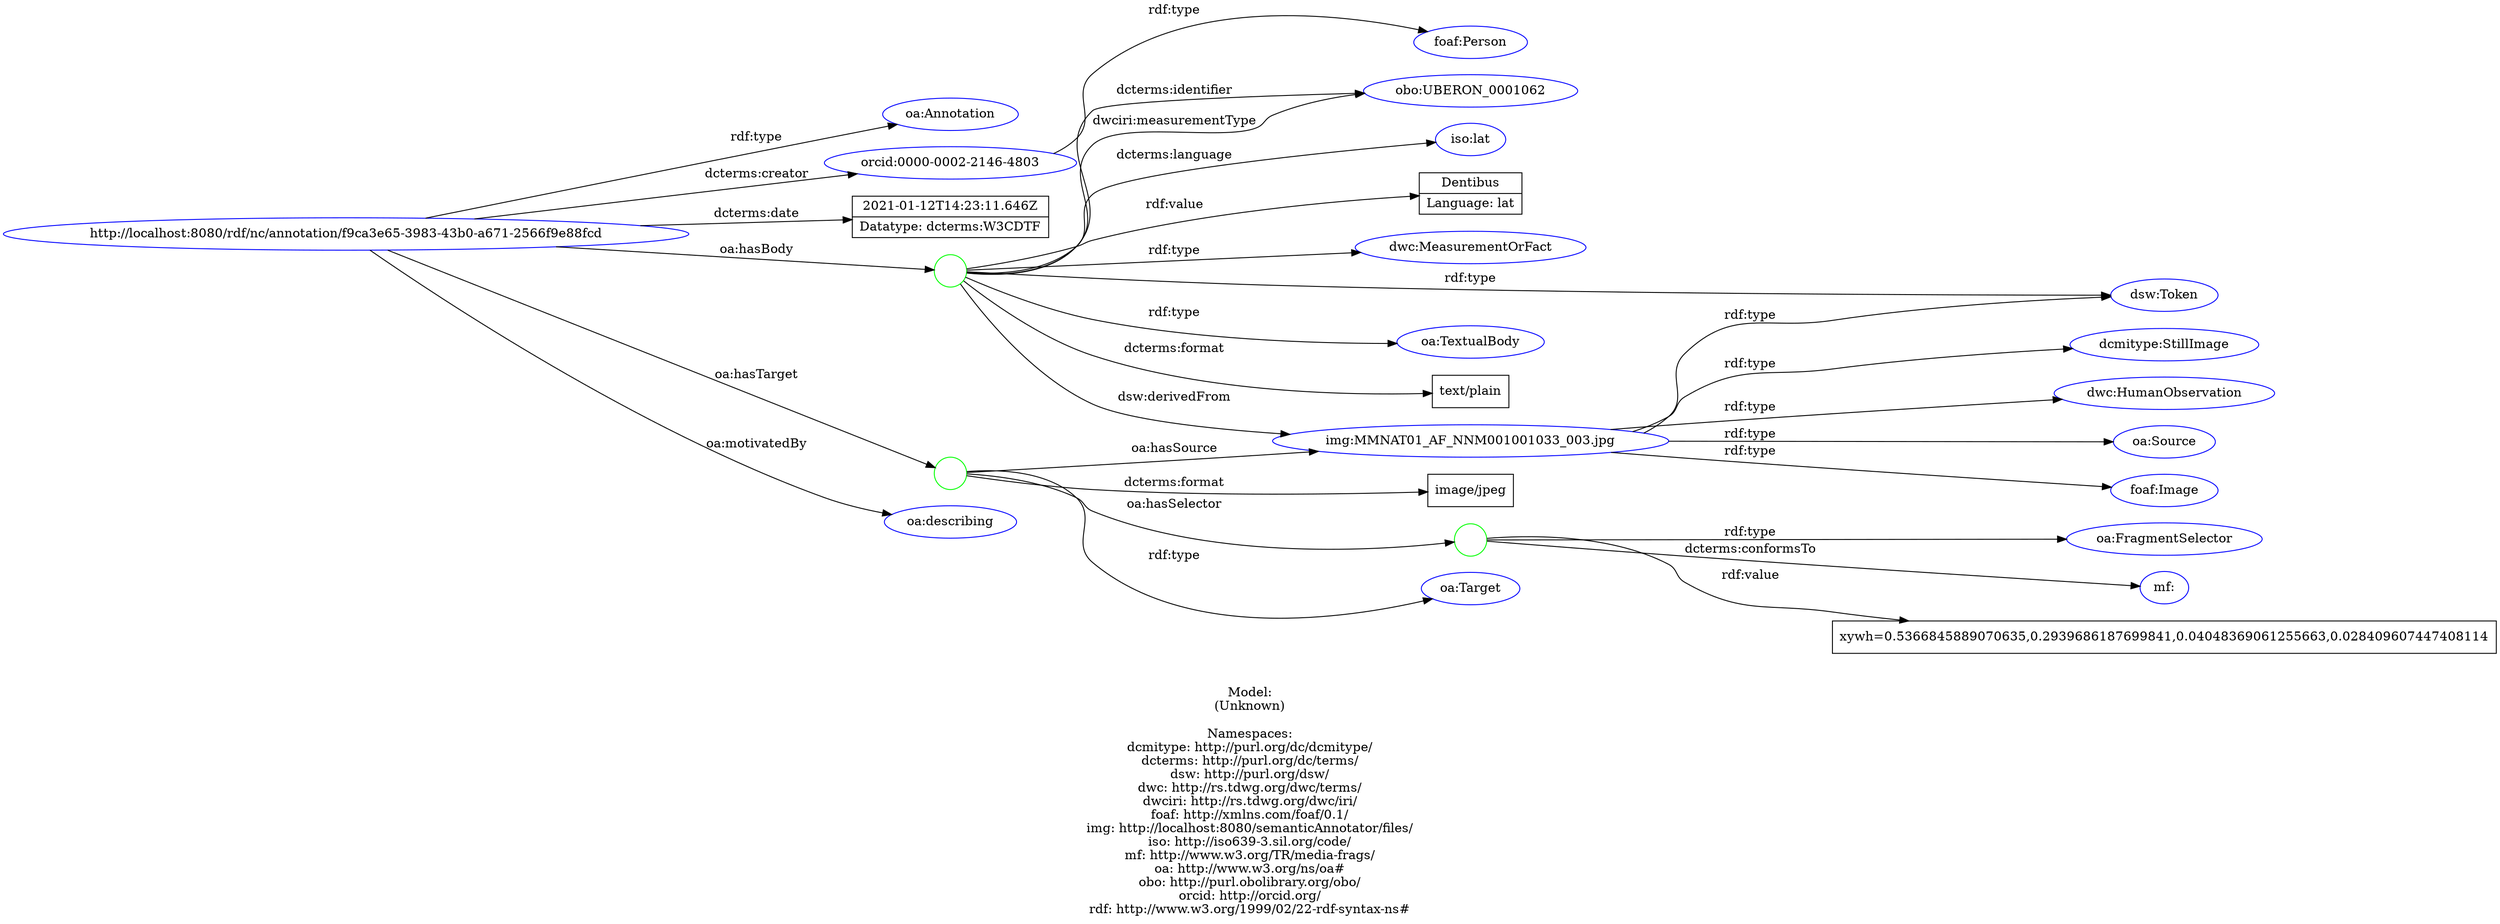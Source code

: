 digraph {
	rankdir = LR;
	charset="utf-8";

	"Rhttp://localhost:8080/rdf/nc/annotation/f9ca3e65-3983-43b0-a671-2566f9e88fcd" -> "Roa:Annotation" [ label="rdf:type" ];
	"Rhttp://localhost:8080/rdf/nc/annotation/f9ca3e65-3983-43b0-a671-2566f9e88fcd" -> "Rorcid:0000-0002-2146-4803" [ label="dcterms:creator" ];
	"Rhttp://localhost:8080/rdf/nc/annotation/f9ca3e65-3983-43b0-a671-2566f9e88fcd" -> "L2021-01-12T14:23:11.646Z|Datatype: dcterms:W3CDTF" [ label="dcterms:date" ];
	"Rhttp://localhost:8080/rdf/nc/annotation/f9ca3e65-3983-43b0-a671-2566f9e88fcd" -> "B_:node1f0gq2gelx32" [ label="oa:hasBody" ];
	"B_:node1f0gq2gelx32" -> "Rdsw:Token" [ label="rdf:type" ];
	"B_:node1f0gq2gelx32" -> "Rdwc:MeasurementOrFact" [ label="rdf:type" ];
	"B_:node1f0gq2gelx32" -> "Roa:TextualBody" [ label="rdf:type" ];
	"B_:node1f0gq2gelx32" -> "Ltext/plain" [ label="dcterms:format" ];
	"B_:node1f0gq2gelx32" -> "Robo:UBERON_0001062" [ label="dcterms:identifier" ];
	"B_:node1f0gq2gelx32" -> "Riso:lat" [ label="dcterms:language" ];
	"B_:node1f0gq2gelx32" -> "Rimg:MMNAT01_AF_NNM001001033_003.jpg" [ label="dsw:derivedFrom" ];
	"B_:node1f0gq2gelx32" -> "Robo:UBERON_0001062" [ label="dwciri:measurementType" ];
	"B_:node1f0gq2gelx32" -> "LDentibus|Language: lat" [ label="rdf:value" ];
	"Rhttp://localhost:8080/rdf/nc/annotation/f9ca3e65-3983-43b0-a671-2566f9e88fcd" -> "B_:node1f0gq2gelx31" [ label="oa:hasTarget" ];
	"B_:node1f0gq2gelx31" -> "Roa:Target" [ label="rdf:type" ];
	"B_:node1f0gq2gelx31" -> "Limage/jpeg" [ label="dcterms:format" ];
	"B_:node1f0gq2gelx31" -> "B_:node1f0gq2gelx34" [ label="oa:hasSelector" ];
	"B_:node1f0gq2gelx34" -> "Roa:FragmentSelector" [ label="rdf:type" ];
	"B_:node1f0gq2gelx34" -> "Rmf:" [ label="dcterms:conformsTo" ];
	"B_:node1f0gq2gelx34" -> "Lxywh=0.5366845889070635,0.2939686187699841,0.04048369061255663,0.028409607447408114" [ label="rdf:value" ];
	"B_:node1f0gq2gelx31" -> "Rimg:MMNAT01_AF_NNM001001033_003.jpg" [ label="oa:hasSource" ];
	"Rhttp://localhost:8080/rdf/nc/annotation/f9ca3e65-3983-43b0-a671-2566f9e88fcd" -> "Roa:describing" [ label="oa:motivatedBy" ];
	"Rorcid:0000-0002-2146-4803" -> "Rfoaf:Person" [ label="rdf:type" ];
	"Rimg:MMNAT01_AF_NNM001001033_003.jpg" -> "Rdcmitype:StillImage" [ label="rdf:type" ];
	"Rimg:MMNAT01_AF_NNM001001033_003.jpg" -> "Rdsw:Token" [ label="rdf:type" ];
	"Rimg:MMNAT01_AF_NNM001001033_003.jpg" -> "Rdwc:HumanObservation" [ label="rdf:type" ];
	"Rimg:MMNAT01_AF_NNM001001033_003.jpg" -> "Roa:Source" [ label="rdf:type" ];
	"Rimg:MMNAT01_AF_NNM001001033_003.jpg" -> "Rfoaf:Image" [ label="rdf:type" ];

	// Resources
	"Rhttp://localhost:8080/rdf/nc/annotation/f9ca3e65-3983-43b0-a671-2566f9e88fcd" [ label="http://localhost:8080/rdf/nc/annotation/f9ca3e65-3983-43b0-a671-2566f9e88fcd", shape = ellipse, color = blue ];
	"Roa:Annotation" [ label="oa:Annotation", shape = ellipse, color = blue ];
	"Rorcid:0000-0002-2146-4803" [ label="orcid:0000-0002-2146-4803", shape = ellipse, color = blue ];
	"Rdsw:Token" [ label="dsw:Token", shape = ellipse, color = blue ];
	"Rdwc:MeasurementOrFact" [ label="dwc:MeasurementOrFact", shape = ellipse, color = blue ];
	"Roa:TextualBody" [ label="oa:TextualBody", shape = ellipse, color = blue ];
	"Robo:UBERON_0001062" [ label="obo:UBERON_0001062", shape = ellipse, color = blue ];
	"Riso:lat" [ label="iso:lat", shape = ellipse, color = blue ];
	"Rimg:MMNAT01_AF_NNM001001033_003.jpg" [ label="img:MMNAT01_AF_NNM001001033_003.jpg", shape = ellipse, color = blue ];
	"Roa:Target" [ label="oa:Target", shape = ellipse, color = blue ];
	"Roa:FragmentSelector" [ label="oa:FragmentSelector", shape = ellipse, color = blue ];
	"Rmf:" [ label="mf:", shape = ellipse, color = blue ];
	"Roa:describing" [ label="oa:describing", shape = ellipse, color = blue ];
	"Rfoaf:Person" [ label="foaf:Person", shape = ellipse, color = blue ];
	"Rdcmitype:StillImage" [ label="dcmitype:StillImage", shape = ellipse, color = blue ];
	"Rdwc:HumanObservation" [ label="dwc:HumanObservation", shape = ellipse, color = blue ];
	"Roa:Source" [ label="oa:Source", shape = ellipse, color = blue ];
	"Rfoaf:Image" [ label="foaf:Image", shape = ellipse, color = blue ];

	// Anonymous nodes
	"B_:node1f0gq2gelx32" [ label="", shape = circle, color = green ];
	"B_:node1f0gq2gelx31" [ label="", shape = circle, color = green ];
	"B_:node1f0gq2gelx34" [ label="", shape = circle, color = green ];

	// Literals
	"L2021-01-12T14:23:11.646Z|Datatype: dcterms:W3CDTF" [ label="2021-01-12T14:23:11.646Z|Datatype: dcterms:W3CDTF", shape = record ];
	"Ltext/plain" [ label="text/plain", shape = record ];
	"LDentibus|Language: lat" [ label="Dentibus|Language: lat", shape = record ];
	"Limage/jpeg" [ label="image/jpeg", shape = record ];
	"Lxywh=0.5366845889070635,0.2939686187699841,0.04048369061255663,0.028409607447408114" [ label="xywh=0.5366845889070635,0.2939686187699841,0.04048369061255663,0.028409607447408114", shape = record ];

	label="\n\nModel:\n(Unknown)\n\nNamespaces:\ndcmitype: http://purl.org/dc/dcmitype/\ndcterms: http://purl.org/dc/terms/\ndsw: http://purl.org/dsw/\ndwc: http://rs.tdwg.org/dwc/terms/\ndwciri: http://rs.tdwg.org/dwc/iri/\nfoaf: http://xmlns.com/foaf/0.1/\nimg: http://localhost:8080/semanticAnnotator/files/\niso: http://iso639-3.sil.org/code/\nmf: http://www.w3.org/TR/media-frags/\noa: http://www.w3.org/ns/oa#\nobo: http://purl.obolibrary.org/obo/\norcid: http://orcid.org/\nrdf: http://www.w3.org/1999/02/22-rdf-syntax-ns#\n";
}
